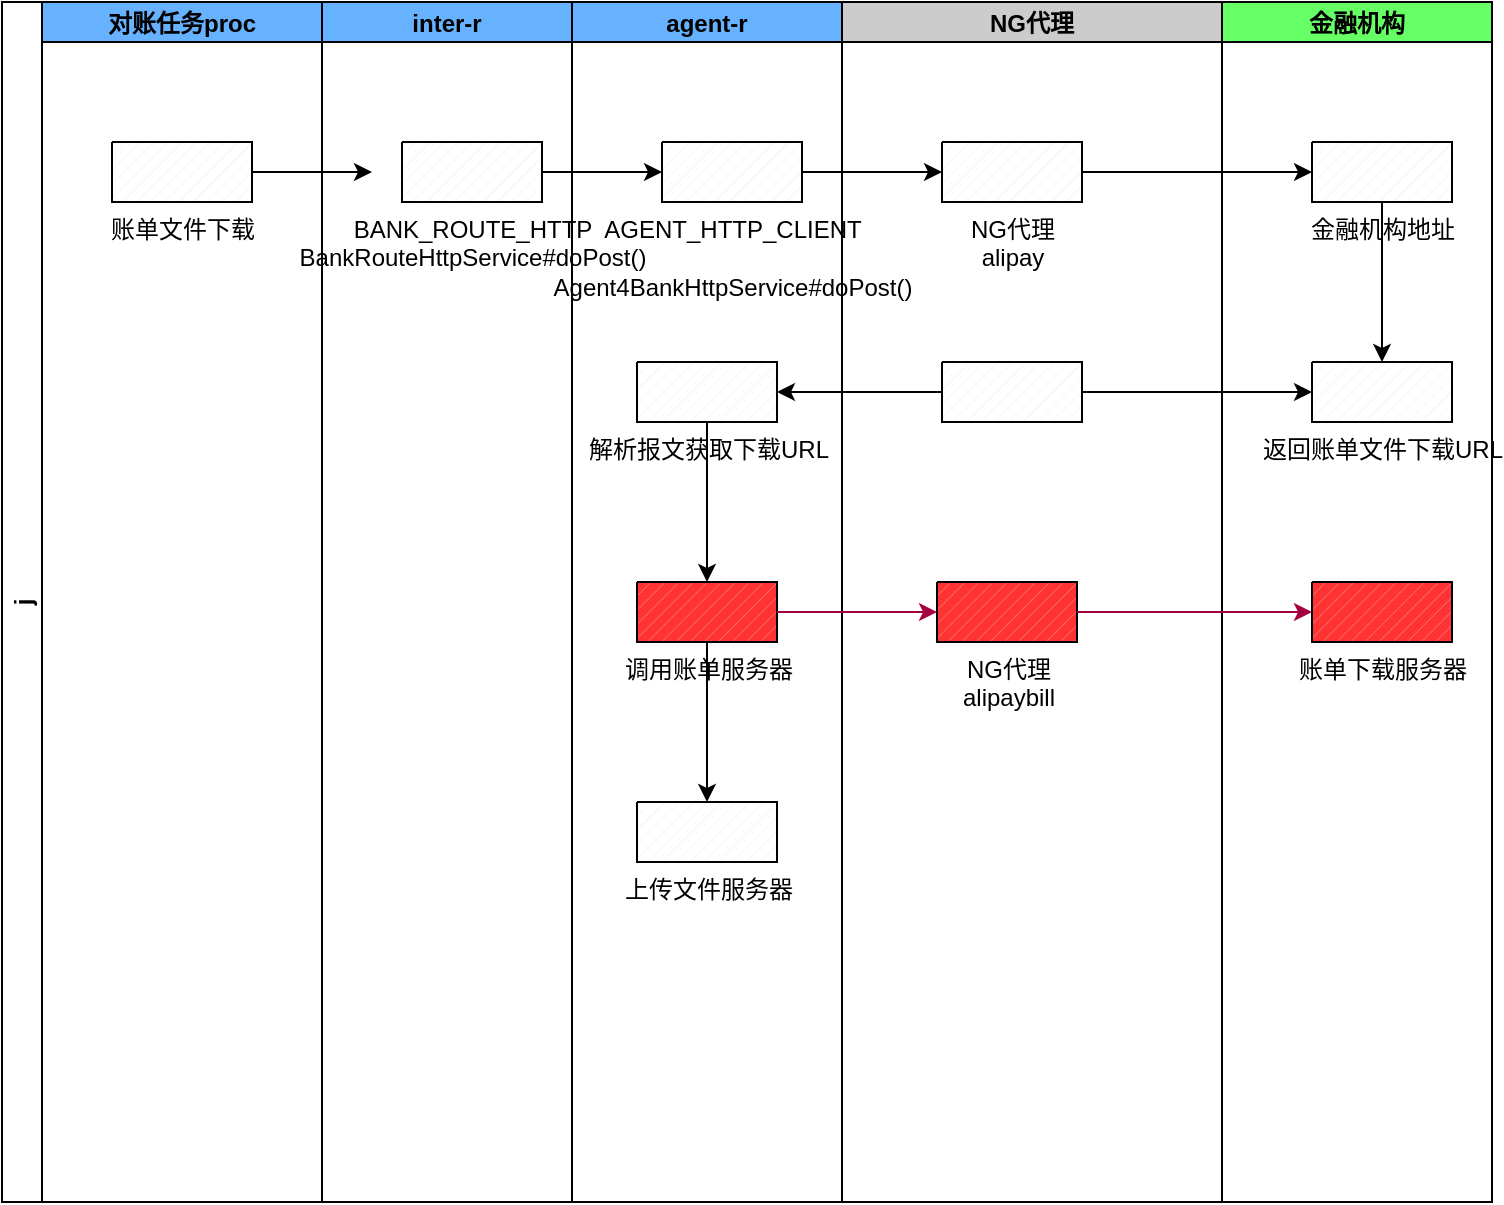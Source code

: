 <mxfile version="26.2.14">
  <diagram name="第 1 页" id="99t5WYaWfz4FmsrJwGan">
    <mxGraphModel dx="786" dy="459" grid="1" gridSize="10" guides="1" tooltips="1" connect="1" arrows="1" fold="1" page="1" pageScale="1" pageWidth="827" pageHeight="1169" math="0" shadow="0">
      <root>
        <mxCell id="0" />
        <mxCell id="1" parent="0" />
        <mxCell id="gLneZUYs91FEv9-t8ZvZ-1" value="j" style="swimlane;childLayout=stackLayout;resizeParent=1;resizeParentMax=0;startSize=20;horizontal=0;horizontalStack=1;" vertex="1" parent="1">
          <mxGeometry x="260" y="50" width="745" height="600" as="geometry" />
        </mxCell>
        <mxCell id="gLneZUYs91FEv9-t8ZvZ-6" value="对账任务proc" style="swimlane;startSize=20;fillColor=#66B2FF;" vertex="1" parent="gLneZUYs91FEv9-t8ZvZ-1">
          <mxGeometry x="20" width="140" height="600" as="geometry" />
        </mxCell>
        <mxCell id="gLneZUYs91FEv9-t8ZvZ-8" value="账单文件下载" style="verticalLabelPosition=bottom;verticalAlign=top;html=1;shape=mxgraph.basic.patternFillRect;fillStyle=diag;step=5;fillStrokeWidth=0.2;fillStrokeColor=#dddddd;" vertex="1" parent="gLneZUYs91FEv9-t8ZvZ-6">
          <mxGeometry x="35" y="70" width="70" height="30" as="geometry" />
        </mxCell>
        <mxCell id="gLneZUYs91FEv9-t8ZvZ-3" value="inter-r" style="swimlane;startSize=20;fillColor=#66B2FF;" vertex="1" parent="gLneZUYs91FEv9-t8ZvZ-1">
          <mxGeometry x="160" width="125" height="600" as="geometry" />
        </mxCell>
        <mxCell id="gLneZUYs91FEv9-t8ZvZ-11" value="BANK_ROUTE_HTTP&lt;div&gt;BankRouteHttpService#doPost()&lt;/div&gt;" style="verticalLabelPosition=bottom;verticalAlign=top;html=1;shape=mxgraph.basic.patternFillRect;fillStyle=diag;step=5;fillStrokeWidth=0.2;fillStrokeColor=#dddddd;fillColor=#FFFFFF;" vertex="1" parent="gLneZUYs91FEv9-t8ZvZ-3">
          <mxGeometry x="40" y="70" width="70" height="30" as="geometry" />
        </mxCell>
        <mxCell id="gLneZUYs91FEv9-t8ZvZ-4" value="agent-r" style="swimlane;startSize=20;fillColor=#66B2FF;" vertex="1" parent="gLneZUYs91FEv9-t8ZvZ-1">
          <mxGeometry x="285" width="135" height="600" as="geometry" />
        </mxCell>
        <mxCell id="gLneZUYs91FEv9-t8ZvZ-13" value="AGENT_HTTP_CLIENT&lt;div&gt;&lt;br&gt;&lt;div&gt;Agent4BankHttpService#doPost()&lt;/div&gt;&lt;div&gt;&lt;br&gt;&lt;/div&gt;&lt;/div&gt;" style="verticalLabelPosition=bottom;verticalAlign=top;html=1;shape=mxgraph.basic.patternFillRect;fillStyle=diag;step=5;fillStrokeWidth=0.2;fillStrokeColor=#dddddd;" vertex="1" parent="gLneZUYs91FEv9-t8ZvZ-4">
          <mxGeometry x="45" y="70" width="70" height="30" as="geometry" />
        </mxCell>
        <mxCell id="gLneZUYs91FEv9-t8ZvZ-25" value="" style="edgeStyle=orthogonalEdgeStyle;rounded=0;orthogonalLoop=1;jettySize=auto;html=1;fillColor=#66B2FF;" edge="1" parent="gLneZUYs91FEv9-t8ZvZ-4" source="gLneZUYs91FEv9-t8ZvZ-22" target="gLneZUYs91FEv9-t8ZvZ-24">
          <mxGeometry relative="1" as="geometry" />
        </mxCell>
        <mxCell id="gLneZUYs91FEv9-t8ZvZ-22" value="解析报文获取下载URL" style="verticalLabelPosition=bottom;verticalAlign=top;html=1;shape=mxgraph.basic.patternFillRect;fillStyle=diag;step=5;fillStrokeWidth=0.2;fillStrokeColor=#dddddd;" vertex="1" parent="gLneZUYs91FEv9-t8ZvZ-4">
          <mxGeometry x="32.5" y="180" width="70" height="30" as="geometry" />
        </mxCell>
        <mxCell id="gLneZUYs91FEv9-t8ZvZ-40" value="" style="edgeStyle=orthogonalEdgeStyle;rounded=0;orthogonalLoop=1;jettySize=auto;html=1;fillColor=#66B2FF;" edge="1" parent="gLneZUYs91FEv9-t8ZvZ-4" source="gLneZUYs91FEv9-t8ZvZ-24" target="gLneZUYs91FEv9-t8ZvZ-39">
          <mxGeometry relative="1" as="geometry" />
        </mxCell>
        <mxCell id="gLneZUYs91FEv9-t8ZvZ-24" value="调用账单服务器" style="verticalLabelPosition=bottom;verticalAlign=top;html=1;shape=mxgraph.basic.patternFillRect;fillStyle=diag;step=5;fillStrokeWidth=0.2;fillStrokeColor=#dddddd;fillColor=#FF3333;" vertex="1" parent="gLneZUYs91FEv9-t8ZvZ-4">
          <mxGeometry x="32.5" y="290" width="70" height="30" as="geometry" />
        </mxCell>
        <mxCell id="gLneZUYs91FEv9-t8ZvZ-39" value="上传文件服务器" style="verticalLabelPosition=bottom;verticalAlign=top;html=1;shape=mxgraph.basic.patternFillRect;fillStyle=diag;step=5;fillStrokeWidth=0.2;fillStrokeColor=#dddddd;" vertex="1" parent="gLneZUYs91FEv9-t8ZvZ-4">
          <mxGeometry x="32.5" y="400" width="70" height="30" as="geometry" />
        </mxCell>
        <mxCell id="gLneZUYs91FEv9-t8ZvZ-10" value="" style="edgeStyle=orthogonalEdgeStyle;rounded=0;orthogonalLoop=1;jettySize=auto;html=1;" edge="1" parent="gLneZUYs91FEv9-t8ZvZ-1" source="gLneZUYs91FEv9-t8ZvZ-8">
          <mxGeometry relative="1" as="geometry">
            <mxPoint x="185" y="85" as="targetPoint" />
          </mxGeometry>
        </mxCell>
        <mxCell id="gLneZUYs91FEv9-t8ZvZ-14" value="" style="edgeStyle=orthogonalEdgeStyle;rounded=0;orthogonalLoop=1;jettySize=auto;html=1;fillColor=#66B2FF;" edge="1" parent="gLneZUYs91FEv9-t8ZvZ-1" source="gLneZUYs91FEv9-t8ZvZ-11" target="gLneZUYs91FEv9-t8ZvZ-13">
          <mxGeometry relative="1" as="geometry" />
        </mxCell>
        <mxCell id="gLneZUYs91FEv9-t8ZvZ-16" value="" style="edgeStyle=orthogonalEdgeStyle;rounded=0;orthogonalLoop=1;jettySize=auto;html=1;" edge="1" parent="gLneZUYs91FEv9-t8ZvZ-1" source="gLneZUYs91FEv9-t8ZvZ-13" target="gLneZUYs91FEv9-t8ZvZ-15">
          <mxGeometry relative="1" as="geometry" />
        </mxCell>
        <mxCell id="gLneZUYs91FEv9-t8ZvZ-5" value="NG代理" style="swimlane;startSize=20;fillColor=#CCCCCC;" vertex="1" parent="gLneZUYs91FEv9-t8ZvZ-1">
          <mxGeometry x="420" width="190" height="600" as="geometry" />
        </mxCell>
        <mxCell id="gLneZUYs91FEv9-t8ZvZ-15" value="NG代理&lt;div&gt;alipay&lt;/div&gt;" style="verticalLabelPosition=bottom;verticalAlign=top;html=1;shape=mxgraph.basic.patternFillRect;fillStyle=diag;step=5;fillStrokeWidth=0.2;fillStrokeColor=#dddddd;" vertex="1" parent="gLneZUYs91FEv9-t8ZvZ-5">
          <mxGeometry x="50" y="70" width="70" height="30" as="geometry" />
        </mxCell>
        <mxCell id="gLneZUYs91FEv9-t8ZvZ-17" value="" style="verticalLabelPosition=bottom;verticalAlign=top;html=1;shape=mxgraph.basic.patternFillRect;fillStyle=diag;step=5;fillStrokeWidth=0.2;fillStrokeColor=#dddddd;" vertex="1" parent="gLneZUYs91FEv9-t8ZvZ-5">
          <mxGeometry x="50" y="180" width="70" height="30" as="geometry" />
        </mxCell>
        <mxCell id="gLneZUYs91FEv9-t8ZvZ-36" value="&lt;div&gt;NG代理&lt;/div&gt;alipaybill" style="verticalLabelPosition=bottom;verticalAlign=top;html=1;shape=mxgraph.basic.patternFillRect;fillStyle=diag;step=5;fillStrokeWidth=0.2;fillStrokeColor=#dddddd;fillColor=#FF3333;" vertex="1" parent="gLneZUYs91FEv9-t8ZvZ-5">
          <mxGeometry x="47.5" y="290" width="70" height="30" as="geometry" />
        </mxCell>
        <mxCell id="gLneZUYs91FEv9-t8ZvZ-23" value="" style="edgeStyle=orthogonalEdgeStyle;rounded=0;orthogonalLoop=1;jettySize=auto;html=1;" edge="1" parent="gLneZUYs91FEv9-t8ZvZ-1" source="gLneZUYs91FEv9-t8ZvZ-17" target="gLneZUYs91FEv9-t8ZvZ-22">
          <mxGeometry relative="1" as="geometry" />
        </mxCell>
        <mxCell id="gLneZUYs91FEv9-t8ZvZ-26" value="金融机构" style="swimlane;startSize=20;fillColor=#66FF66;" vertex="1" parent="gLneZUYs91FEv9-t8ZvZ-1">
          <mxGeometry x="610" width="135" height="600" as="geometry" />
        </mxCell>
        <mxCell id="gLneZUYs91FEv9-t8ZvZ-27" value="金融机构地址&lt;br&gt;&lt;div&gt;&lt;div&gt;&lt;br&gt;&lt;/div&gt;&lt;/div&gt;" style="verticalLabelPosition=bottom;verticalAlign=top;html=1;shape=mxgraph.basic.patternFillRect;fillStyle=diag;step=5;fillStrokeWidth=0.2;fillStrokeColor=#dddddd;" vertex="1" parent="gLneZUYs91FEv9-t8ZvZ-26">
          <mxGeometry x="45" y="70" width="70" height="30" as="geometry" />
        </mxCell>
        <mxCell id="gLneZUYs91FEv9-t8ZvZ-29" value="返回账单文件下载URL" style="verticalLabelPosition=bottom;verticalAlign=top;html=1;shape=mxgraph.basic.patternFillRect;fillStyle=diag;step=5;fillStrokeWidth=0.2;fillStrokeColor=#dddddd;" vertex="1" parent="gLneZUYs91FEv9-t8ZvZ-26">
          <mxGeometry x="45" y="180" width="70" height="30" as="geometry" />
        </mxCell>
        <mxCell id="gLneZUYs91FEv9-t8ZvZ-30" value="账单下载服务器" style="verticalLabelPosition=bottom;verticalAlign=top;html=1;shape=mxgraph.basic.patternFillRect;fillStyle=diag;step=5;fillStrokeWidth=0.2;fillStrokeColor=#dddddd;fillColor=#FF3333;" vertex="1" parent="gLneZUYs91FEv9-t8ZvZ-26">
          <mxGeometry x="45" y="290" width="70" height="30" as="geometry" />
        </mxCell>
        <mxCell id="gLneZUYs91FEv9-t8ZvZ-34" style="edgeStyle=orthogonalEdgeStyle;rounded=0;orthogonalLoop=1;jettySize=auto;html=1;entryX=0.5;entryY=0;entryDx=0;entryDy=0;entryPerimeter=0;" edge="1" parent="gLneZUYs91FEv9-t8ZvZ-26" source="gLneZUYs91FEv9-t8ZvZ-27" target="gLneZUYs91FEv9-t8ZvZ-29">
          <mxGeometry relative="1" as="geometry" />
        </mxCell>
        <mxCell id="gLneZUYs91FEv9-t8ZvZ-32" style="edgeStyle=orthogonalEdgeStyle;rounded=0;orthogonalLoop=1;jettySize=auto;html=1;entryX=0;entryY=0.5;entryDx=0;entryDy=0;entryPerimeter=0;" edge="1" parent="gLneZUYs91FEv9-t8ZvZ-1" source="gLneZUYs91FEv9-t8ZvZ-15" target="gLneZUYs91FEv9-t8ZvZ-27">
          <mxGeometry relative="1" as="geometry" />
        </mxCell>
        <mxCell id="gLneZUYs91FEv9-t8ZvZ-33" style="edgeStyle=orthogonalEdgeStyle;rounded=0;orthogonalLoop=1;jettySize=auto;html=1;entryX=0;entryY=0.5;entryDx=0;entryDy=0;entryPerimeter=0;" edge="1" parent="gLneZUYs91FEv9-t8ZvZ-1" source="gLneZUYs91FEv9-t8ZvZ-17" target="gLneZUYs91FEv9-t8ZvZ-29">
          <mxGeometry relative="1" as="geometry" />
        </mxCell>
        <mxCell id="gLneZUYs91FEv9-t8ZvZ-37" value="" style="edgeStyle=orthogonalEdgeStyle;rounded=0;orthogonalLoop=1;jettySize=auto;html=1;fillColor=#d80073;strokeColor=#A50040;" edge="1" parent="gLneZUYs91FEv9-t8ZvZ-1" source="gLneZUYs91FEv9-t8ZvZ-24" target="gLneZUYs91FEv9-t8ZvZ-36">
          <mxGeometry relative="1" as="geometry">
            <Array as="points">
              <mxPoint x="430" y="305" />
              <mxPoint x="430" y="305" />
            </Array>
          </mxGeometry>
        </mxCell>
        <mxCell id="gLneZUYs91FEv9-t8ZvZ-38" style="edgeStyle=orthogonalEdgeStyle;rounded=0;orthogonalLoop=1;jettySize=auto;html=1;entryX=0;entryY=0.5;entryDx=0;entryDy=0;entryPerimeter=0;fillColor=#d80073;strokeColor=#A50040;" edge="1" parent="gLneZUYs91FEv9-t8ZvZ-1" source="gLneZUYs91FEv9-t8ZvZ-36" target="gLneZUYs91FEv9-t8ZvZ-30">
          <mxGeometry relative="1" as="geometry" />
        </mxCell>
      </root>
    </mxGraphModel>
  </diagram>
</mxfile>
